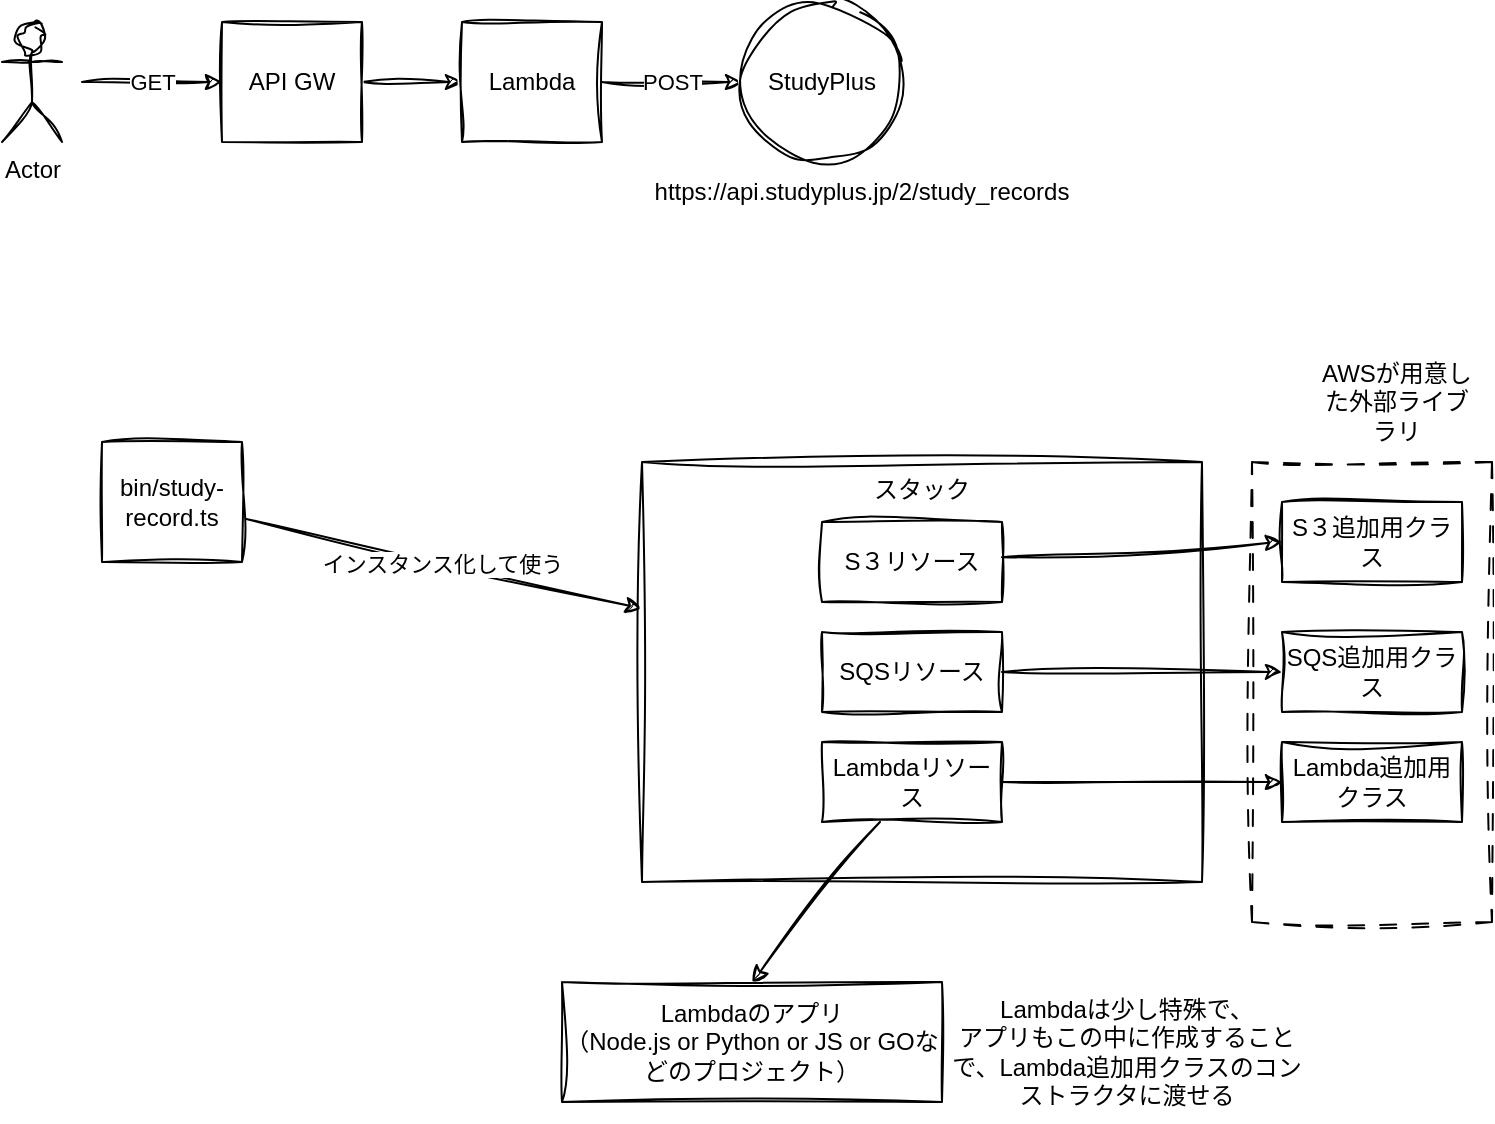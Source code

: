 <mxfile>
    <diagram id="ynJ1VVEUqPXuuybOjJ8h" name="ページ1">
        <mxGraphModel dx="1182" dy="487" grid="0" gridSize="10" guides="1" tooltips="1" connect="1" arrows="1" fold="1" page="0" pageScale="1" pageWidth="827" pageHeight="1169" math="0" shadow="0">
            <root>
                <mxCell id="0"/>
                <mxCell id="1" parent="0"/>
                <mxCell id="21" value="" style="rounded=0;whiteSpace=wrap;html=1;fillColor=none;dashed=1;dashPattern=8 8;sketch=1;curveFitting=1;jiggle=2;" vertex="1" parent="1">
                    <mxGeometry x="685" y="480" width="120" height="230" as="geometry"/>
                </mxCell>
                <mxCell id="10" style="edgeStyle=none;html=1;exitX=1;exitY=0.5;exitDx=0;exitDy=0;entryX=0;entryY=0.5;entryDx=0;entryDy=0;sketch=1;curveFitting=1;jiggle=2;" parent="1" source="4" target="5" edge="1">
                    <mxGeometry relative="1" as="geometry"/>
                </mxCell>
                <mxCell id="4" value="API GW" style="rounded=0;whiteSpace=wrap;html=1;sketch=1;curveFitting=1;jiggle=2;" parent="1" vertex="1">
                    <mxGeometry x="170" y="260" width="70" height="60" as="geometry"/>
                </mxCell>
                <mxCell id="11" value="POST" style="edgeStyle=none;html=1;exitX=1;exitY=0.5;exitDx=0;exitDy=0;entryX=0;entryY=0.5;entryDx=0;entryDy=0;sketch=1;curveFitting=1;jiggle=2;" parent="1" source="5" target="7" edge="1">
                    <mxGeometry relative="1" as="geometry"/>
                </mxCell>
                <mxCell id="5" value="Lambda" style="rounded=0;whiteSpace=wrap;html=1;sketch=1;curveFitting=1;jiggle=2;" parent="1" vertex="1">
                    <mxGeometry x="290" y="260" width="70" height="60" as="geometry"/>
                </mxCell>
                <mxCell id="7" value="StudyPlus" style="ellipse;whiteSpace=wrap;html=1;aspect=fixed;sketch=1;curveFitting=1;jiggle=2;" parent="1" vertex="1">
                    <mxGeometry x="430" y="250" width="80" height="80" as="geometry"/>
                </mxCell>
                <mxCell id="9" value="GET" style="edgeStyle=none;html=1;entryX=0;entryY=0.5;entryDx=0;entryDy=0;sketch=1;curveFitting=1;jiggle=2;" parent="1" target="4" edge="1">
                    <mxGeometry relative="1" as="geometry">
                        <mxPoint x="100" y="290" as="sourcePoint"/>
                    </mxGeometry>
                </mxCell>
                <mxCell id="8" value="Actor" style="shape=umlActor;verticalLabelPosition=bottom;verticalAlign=top;html=1;outlineConnect=0;sketch=1;curveFitting=1;jiggle=2;" parent="1" vertex="1">
                    <mxGeometry x="60" y="260" width="30" height="60" as="geometry"/>
                </mxCell>
                <mxCell id="13" value="https://api.studyplus.jp/2/study_records" style="text;html=1;strokeColor=none;fillColor=none;align=center;verticalAlign=middle;whiteSpace=wrap;rounded=0;sketch=1;curveFitting=1;jiggle=2;" parent="1" vertex="1">
                    <mxGeometry x="460" y="330" width="60" height="30" as="geometry"/>
                </mxCell>
                <mxCell id="16" value="インスタンス化して使う" style="edgeStyle=none;html=1;sketch=1;curveFitting=1;jiggle=2;" edge="1" parent="1" source="14" target="15">
                    <mxGeometry relative="1" as="geometry"/>
                </mxCell>
                <mxCell id="14" value="bin/study-record.ts" style="rounded=0;whiteSpace=wrap;html=1;sketch=1;curveFitting=1;jiggle=2;" vertex="1" parent="1">
                    <mxGeometry x="110" y="470" width="70" height="60" as="geometry"/>
                </mxCell>
                <mxCell id="20" value="S３追加用クラス" style="rounded=0;whiteSpace=wrap;html=1;sketch=1;curveFitting=1;jiggle=2;" vertex="1" parent="1">
                    <mxGeometry x="700" y="500" width="90" height="40" as="geometry"/>
                </mxCell>
                <mxCell id="22" value="" style="group;sketch=1;curveFitting=1;jiggle=2;" vertex="1" connectable="0" parent="1">
                    <mxGeometry x="380" y="480" width="280" height="210" as="geometry"/>
                </mxCell>
                <mxCell id="15" value="スタック" style="rounded=0;whiteSpace=wrap;html=1;verticalAlign=top;sketch=1;curveFitting=1;jiggle=2;" vertex="1" parent="22">
                    <mxGeometry width="280" height="210" as="geometry"/>
                </mxCell>
                <mxCell id="18" value="S３リソース" style="rounded=0;whiteSpace=wrap;html=1;sketch=1;curveFitting=1;jiggle=2;" vertex="1" parent="22">
                    <mxGeometry x="90" y="30" width="90" height="40" as="geometry"/>
                </mxCell>
                <mxCell id="19" value="SQSリソース" style="rounded=0;whiteSpace=wrap;html=1;sketch=1;curveFitting=1;jiggle=2;" vertex="1" parent="22">
                    <mxGeometry x="90" y="85" width="90" height="40" as="geometry"/>
                </mxCell>
                <mxCell id="40" value="Lambdaリソース" style="rounded=0;whiteSpace=wrap;html=1;sketch=1;curveFitting=1;jiggle=2;" vertex="1" parent="22">
                    <mxGeometry x="90" y="140" width="90" height="40" as="geometry"/>
                </mxCell>
                <mxCell id="23" value="AWSが用意した外部ライブラリ" style="text;html=1;strokeColor=none;fillColor=none;align=center;verticalAlign=middle;whiteSpace=wrap;rounded=0;dashed=1;dashPattern=8 8;sketch=1;curveFitting=1;jiggle=2;" vertex="1" parent="1">
                    <mxGeometry x="715" y="420" width="85" height="60" as="geometry"/>
                </mxCell>
                <mxCell id="24" style="edgeStyle=none;html=1;entryX=0;entryY=0.5;entryDx=0;entryDy=0;sketch=1;curveFitting=1;jiggle=2;" edge="1" parent="1" source="18" target="20">
                    <mxGeometry relative="1" as="geometry"/>
                </mxCell>
                <mxCell id="29" value="SQS追加用クラス" style="rounded=0;whiteSpace=wrap;html=1;sketch=1;curveFitting=1;jiggle=2;" vertex="1" parent="1">
                    <mxGeometry x="700" y="565" width="90" height="40" as="geometry"/>
                </mxCell>
                <mxCell id="30" style="edgeStyle=none;html=1;entryX=0;entryY=0.5;entryDx=0;entryDy=0;sketch=1;curveFitting=1;jiggle=2;" edge="1" parent="1" source="19" target="29">
                    <mxGeometry relative="1" as="geometry"/>
                </mxCell>
                <mxCell id="31" value="Lambda追加用クラス" style="rounded=0;whiteSpace=wrap;html=1;sketch=1;curveFitting=1;jiggle=2;" vertex="1" parent="1">
                    <mxGeometry x="700" y="620" width="90" height="40" as="geometry"/>
                </mxCell>
                <mxCell id="41" style="edgeStyle=none;html=1;entryX=0;entryY=0.5;entryDx=0;entryDy=0;sketch=1;curveFitting=1;jiggle=2;" edge="1" parent="1" source="40" target="31">
                    <mxGeometry relative="1" as="geometry"/>
                </mxCell>
                <mxCell id="42" value="Lambdaのアプリ&lt;br&gt;（Node.js or Python or JS or GOなどのプロジェクト）" style="rounded=0;whiteSpace=wrap;html=1;sketch=1;curveFitting=1;jiggle=2;" vertex="1" parent="1">
                    <mxGeometry x="340" y="740" width="190" height="60" as="geometry"/>
                </mxCell>
                <mxCell id="43" style="edgeStyle=none;html=1;entryX=0.5;entryY=0;entryDx=0;entryDy=0;sketch=1;curveFitting=1;jiggle=2;" edge="1" parent="1" source="40" target="42">
                    <mxGeometry relative="1" as="geometry"/>
                </mxCell>
                <mxCell id="44" value="Lambdaは少し特殊で、&lt;br&gt;アプリもこの中に作成することで、Lambda追加用クラスのコンストラクタに渡せる" style="text;html=1;strokeColor=none;fillColor=none;align=center;verticalAlign=middle;whiteSpace=wrap;rounded=0;dashed=1;dashPattern=8 8;sketch=1;curveFitting=1;jiggle=2;" vertex="1" parent="1">
                    <mxGeometry x="530" y="740" width="185" height="70" as="geometry"/>
                </mxCell>
            </root>
        </mxGraphModel>
    </diagram>
</mxfile>
